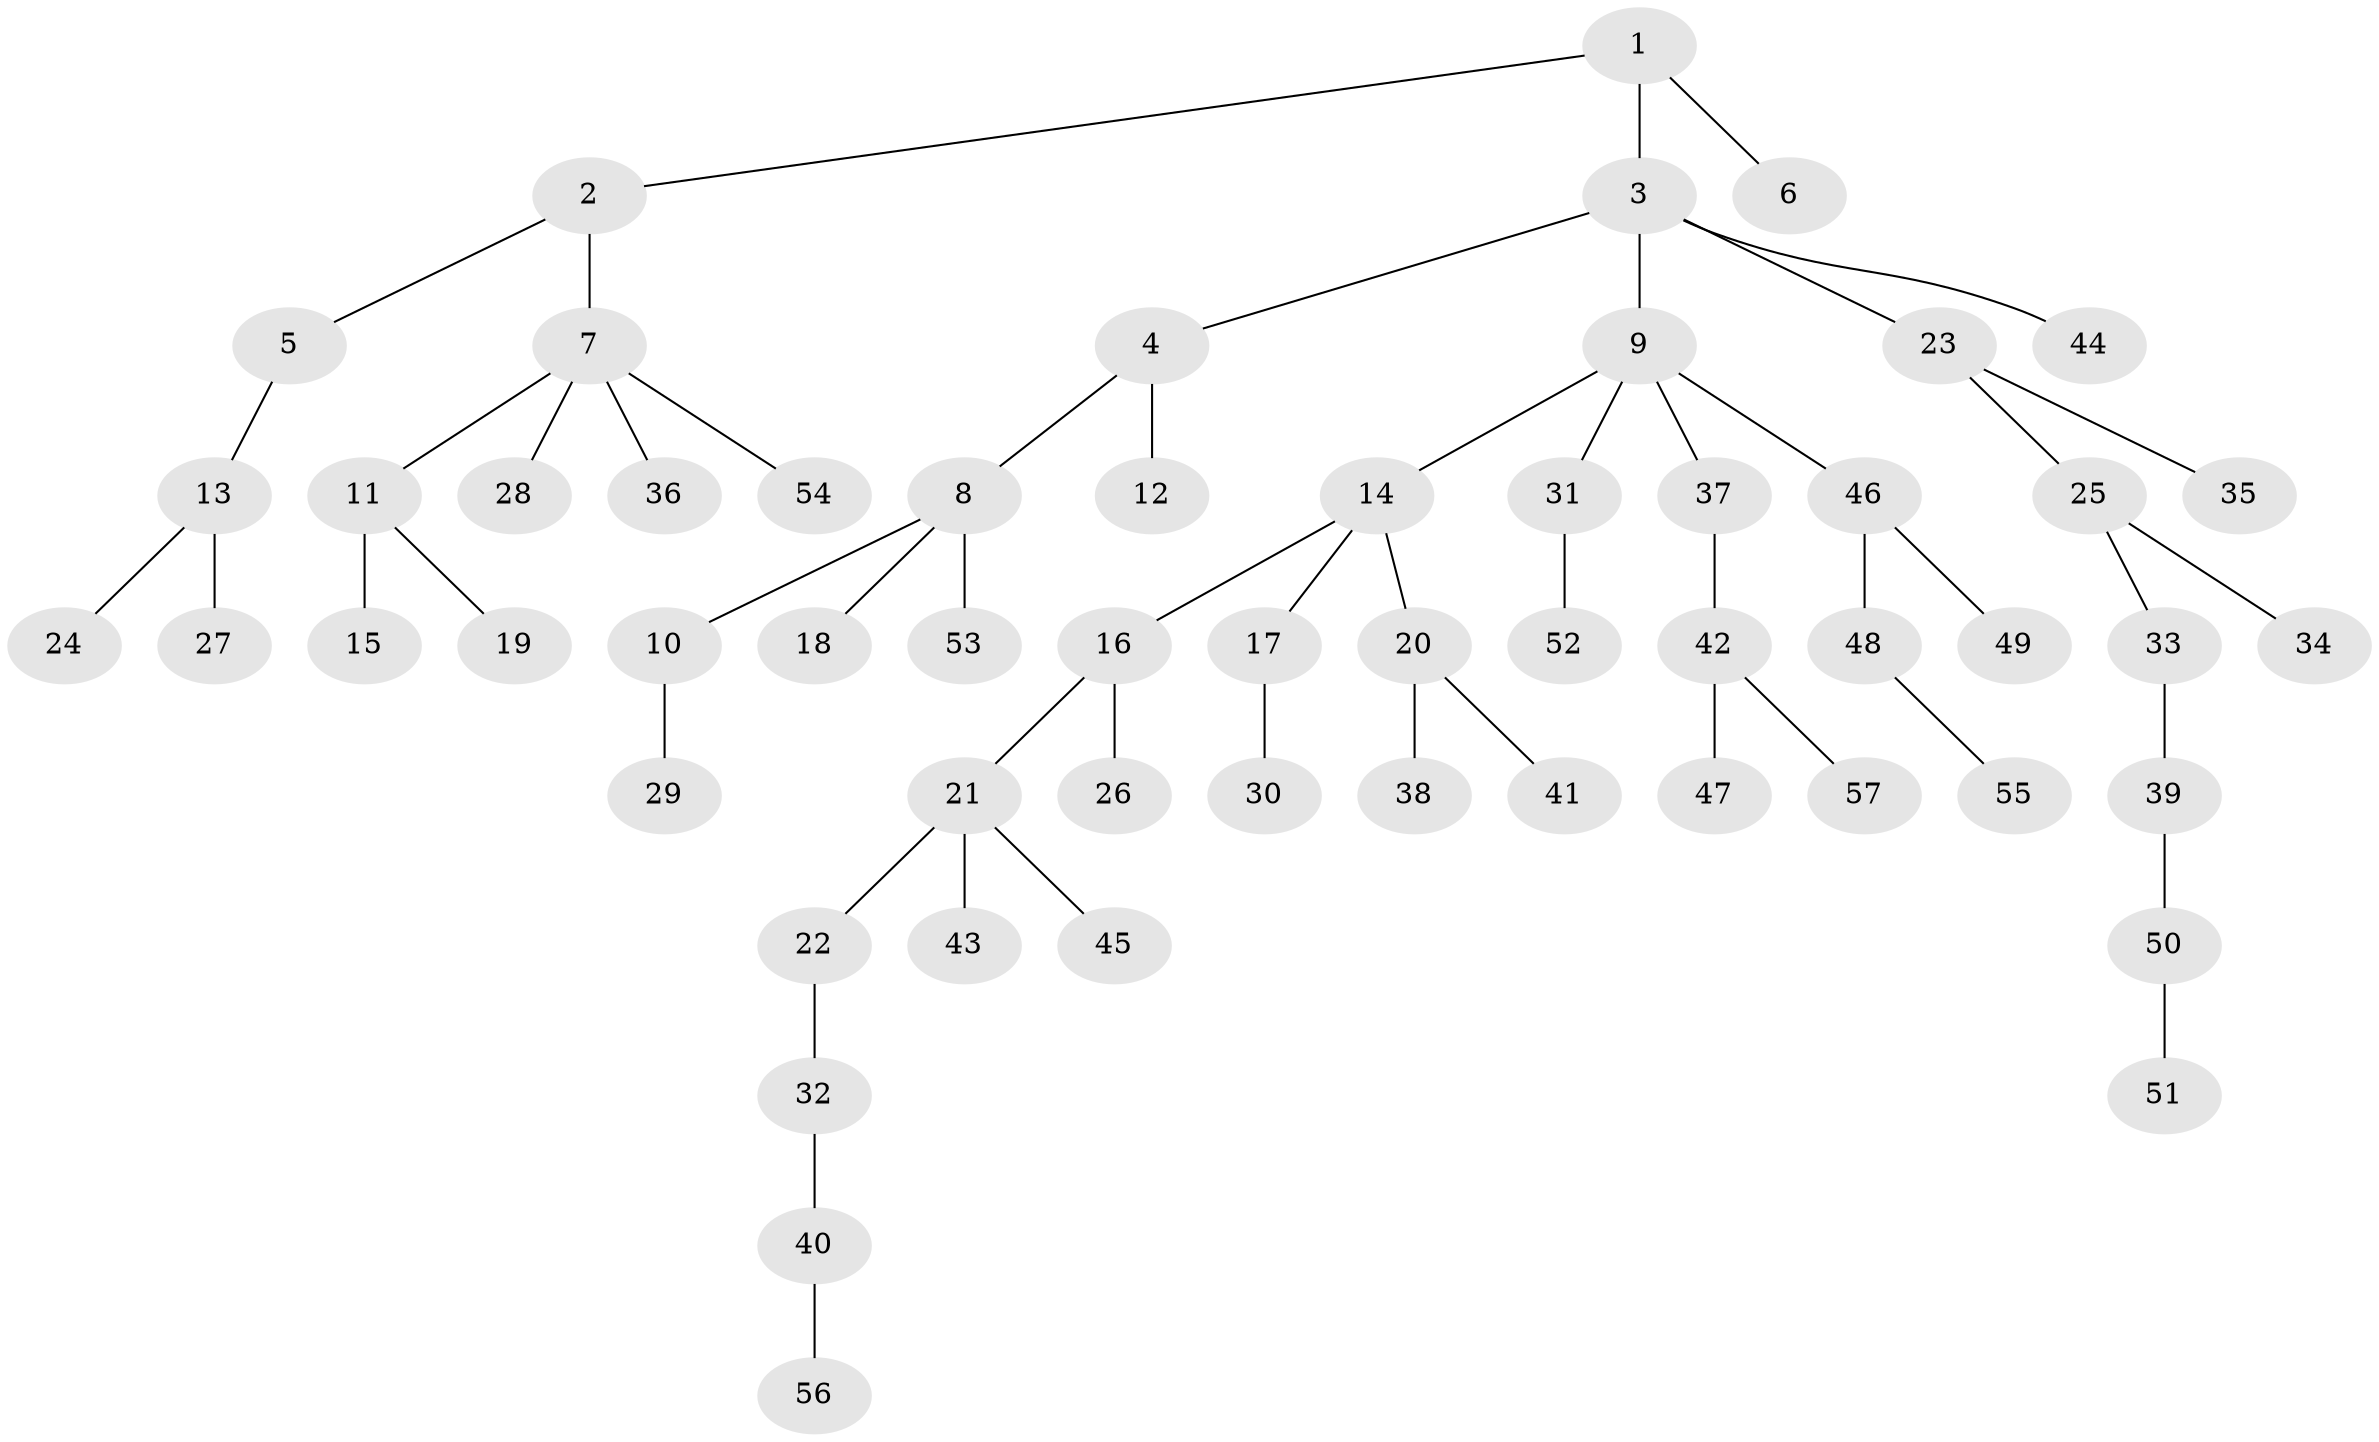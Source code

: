 // original degree distribution, {4: 0.07407407407407407, 6: 0.024691358024691357, 3: 0.13580246913580246, 2: 0.20987654320987653, 5: 0.037037037037037035, 1: 0.5185185185185185}
// Generated by graph-tools (version 1.1) at 2025/52/03/04/25 22:52:05]
// undirected, 57 vertices, 56 edges
graph export_dot {
  node [color=gray90,style=filled];
  1;
  2;
  3;
  4;
  5;
  6;
  7;
  8;
  9;
  10;
  11;
  12;
  13;
  14;
  15;
  16;
  17;
  18;
  19;
  20;
  21;
  22;
  23;
  24;
  25;
  26;
  27;
  28;
  29;
  30;
  31;
  32;
  33;
  34;
  35;
  36;
  37;
  38;
  39;
  40;
  41;
  42;
  43;
  44;
  45;
  46;
  47;
  48;
  49;
  50;
  51;
  52;
  53;
  54;
  55;
  56;
  57;
  1 -- 2 [weight=1.0];
  1 -- 3 [weight=1.0];
  1 -- 6 [weight=1.0];
  2 -- 5 [weight=1.0];
  2 -- 7 [weight=1.0];
  3 -- 4 [weight=1.0];
  3 -- 9 [weight=1.0];
  3 -- 23 [weight=1.0];
  3 -- 44 [weight=1.0];
  4 -- 8 [weight=1.0];
  4 -- 12 [weight=1.0];
  5 -- 13 [weight=1.0];
  7 -- 11 [weight=1.0];
  7 -- 28 [weight=1.0];
  7 -- 36 [weight=1.0];
  7 -- 54 [weight=1.0];
  8 -- 10 [weight=1.0];
  8 -- 18 [weight=1.0];
  8 -- 53 [weight=1.0];
  9 -- 14 [weight=1.0];
  9 -- 31 [weight=1.0];
  9 -- 37 [weight=1.0];
  9 -- 46 [weight=1.0];
  10 -- 29 [weight=1.0];
  11 -- 15 [weight=1.0];
  11 -- 19 [weight=1.0];
  13 -- 24 [weight=1.0];
  13 -- 27 [weight=1.0];
  14 -- 16 [weight=1.0];
  14 -- 17 [weight=1.0];
  14 -- 20 [weight=1.0];
  16 -- 21 [weight=1.0];
  16 -- 26 [weight=1.0];
  17 -- 30 [weight=1.0];
  20 -- 38 [weight=1.0];
  20 -- 41 [weight=1.0];
  21 -- 22 [weight=1.0];
  21 -- 43 [weight=1.0];
  21 -- 45 [weight=1.0];
  22 -- 32 [weight=1.0];
  23 -- 25 [weight=1.0];
  23 -- 35 [weight=1.0];
  25 -- 33 [weight=1.0];
  25 -- 34 [weight=1.0];
  31 -- 52 [weight=1.0];
  32 -- 40 [weight=1.0];
  33 -- 39 [weight=1.0];
  37 -- 42 [weight=1.0];
  39 -- 50 [weight=1.0];
  40 -- 56 [weight=1.0];
  42 -- 47 [weight=1.0];
  42 -- 57 [weight=1.0];
  46 -- 48 [weight=1.0];
  46 -- 49 [weight=1.0];
  48 -- 55 [weight=1.0];
  50 -- 51 [weight=1.0];
}
